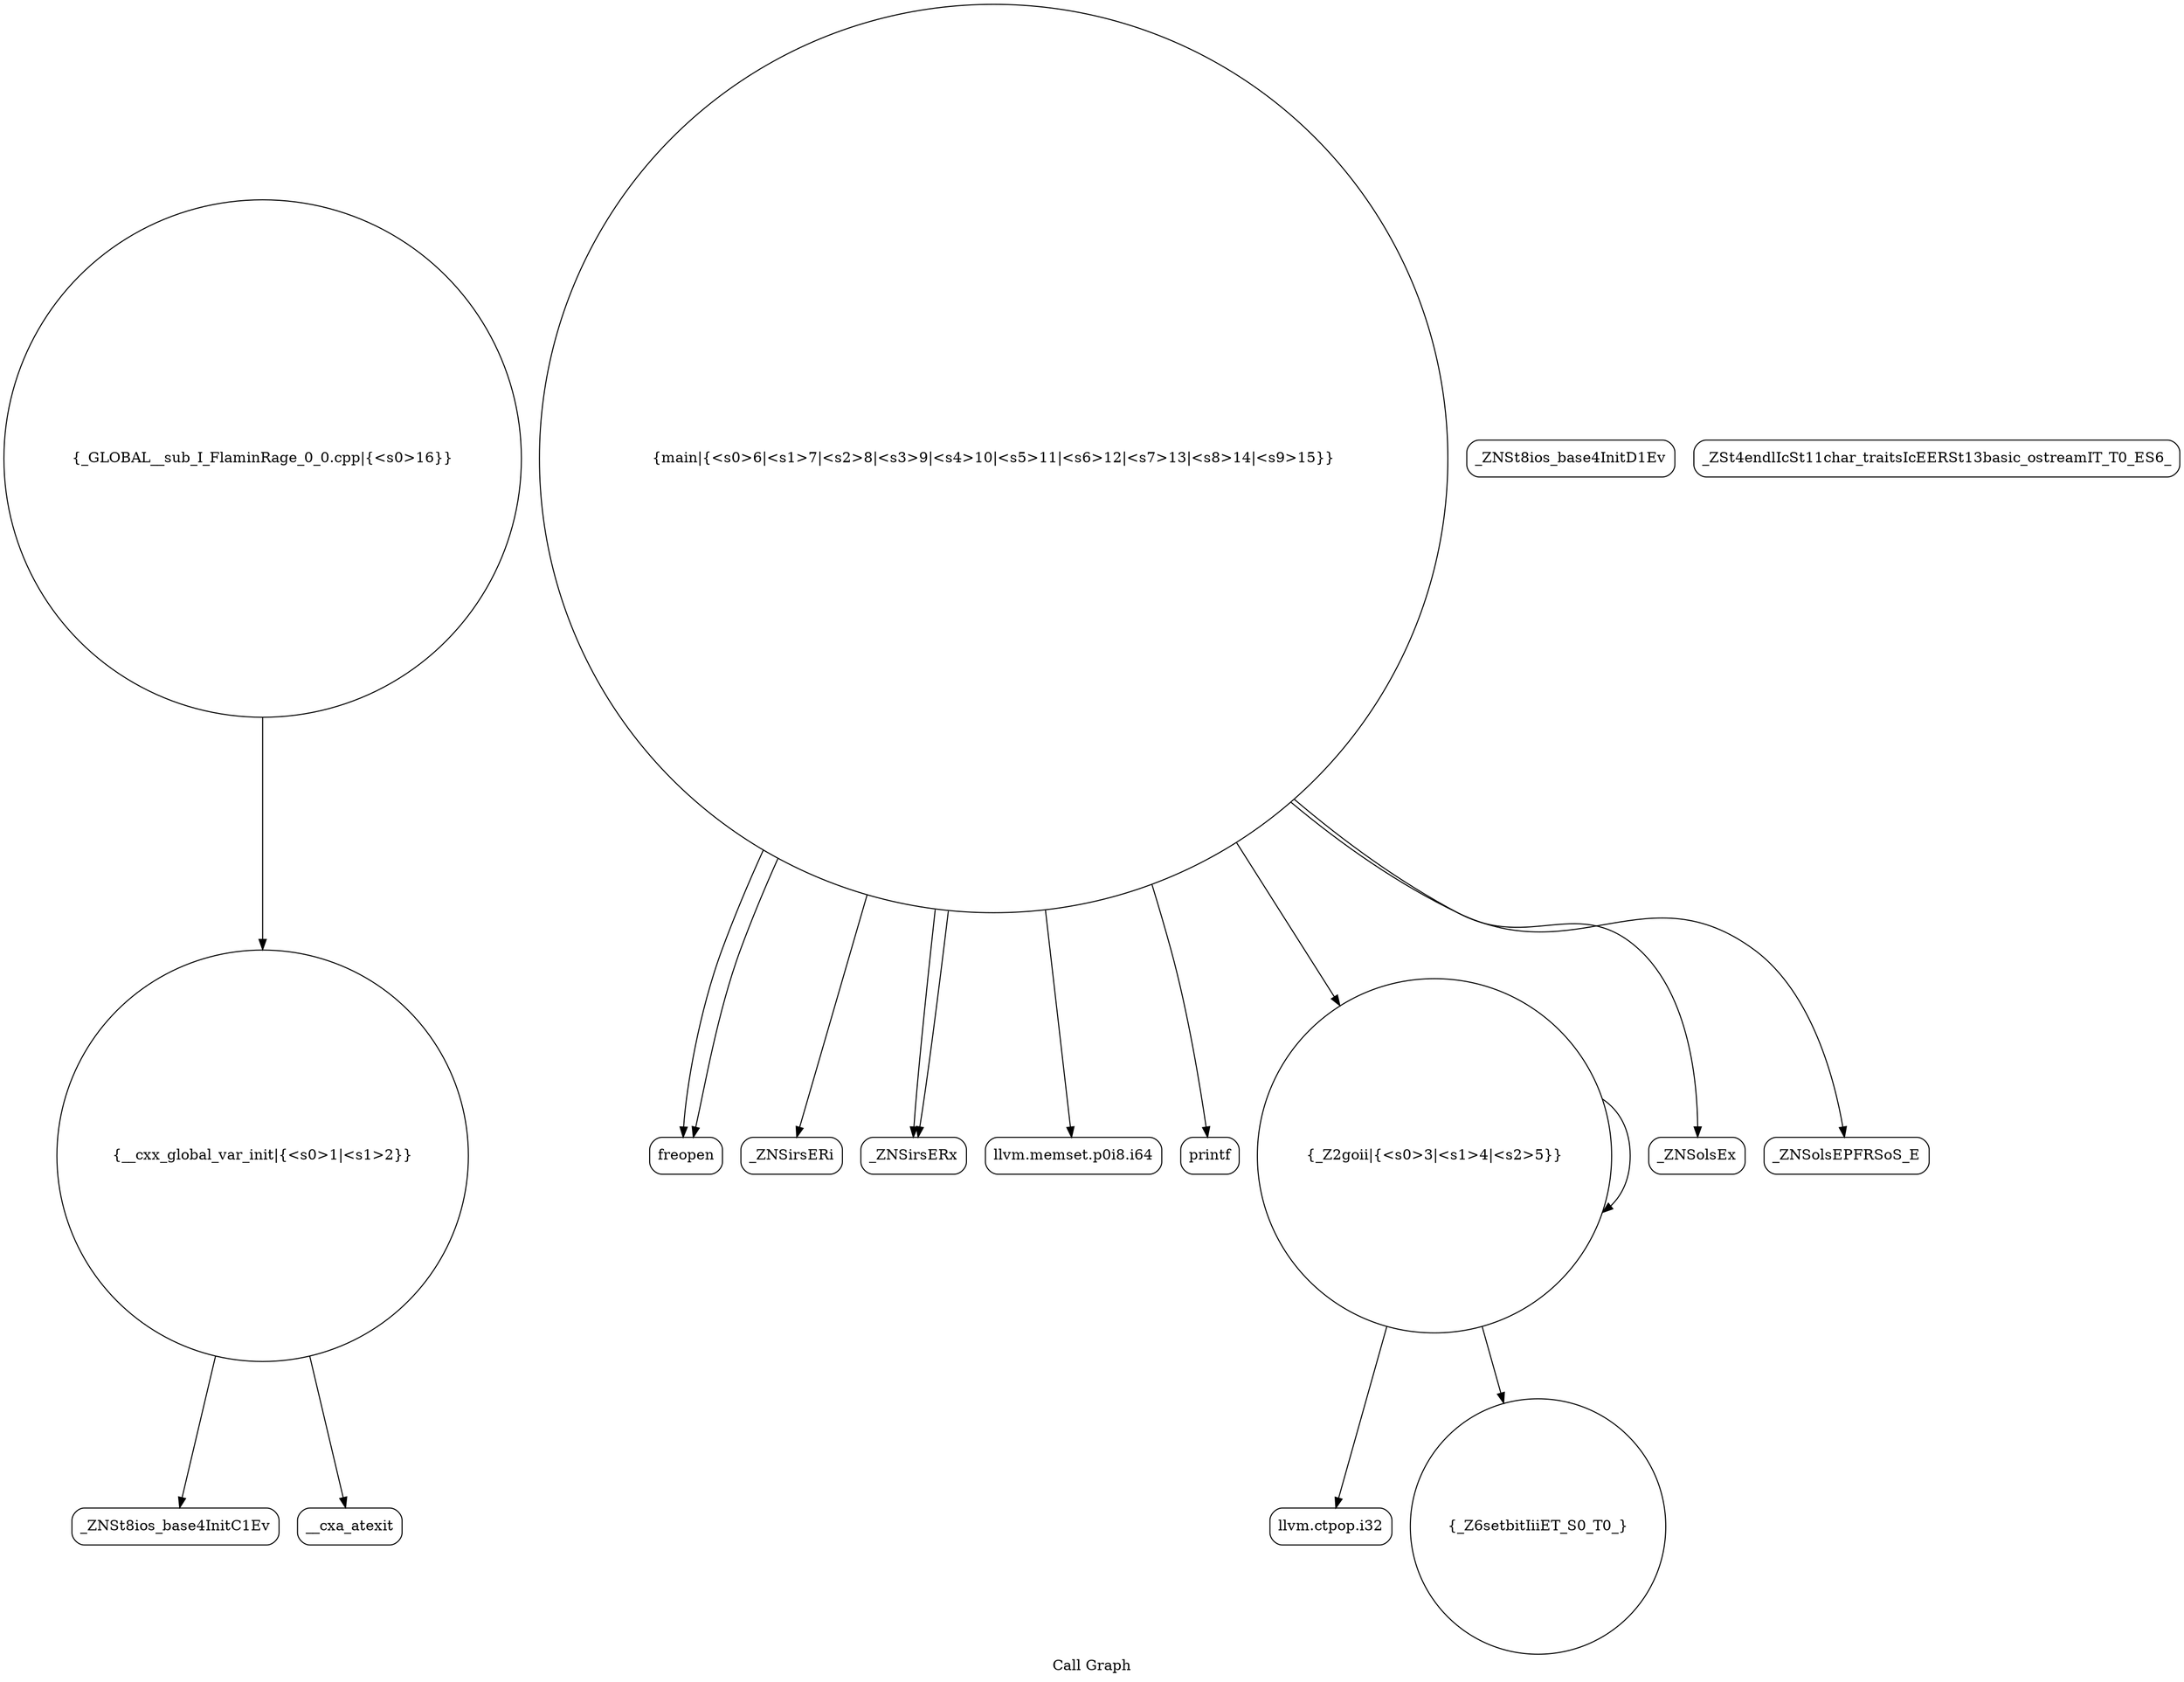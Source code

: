 digraph "Call Graph" {
	label="Call Graph";

	Node0x5596408a42f0 [shape=record,shape=circle,label="{__cxx_global_var_init|{<s0>1|<s1>2}}"];
	Node0x5596408a42f0:s0 -> Node0x5596408a4780[color=black];
	Node0x5596408a42f0:s1 -> Node0x5596408a4880[color=black];
	Node0x5596408a4a80 [shape=record,shape=circle,label="{main|{<s0>6|<s1>7|<s2>8|<s3>9|<s4>10|<s5>11|<s6>12|<s7>13|<s8>14|<s9>15}}"];
	Node0x5596408a4a80:s0 -> Node0x5596408a4b00[color=black];
	Node0x5596408a4a80:s1 -> Node0x5596408a4b00[color=black];
	Node0x5596408a4a80:s2 -> Node0x5596408a4b80[color=black];
	Node0x5596408a4a80:s3 -> Node0x5596408a4c00[color=black];
	Node0x5596408a4a80:s4 -> Node0x5596408a4c00[color=black];
	Node0x5596408a4a80:s5 -> Node0x5596408a4c80[color=black];
	Node0x5596408a4a80:s6 -> Node0x5596408a4d00[color=black];
	Node0x5596408a4a80:s7 -> Node0x5596408a4900[color=black];
	Node0x5596408a4a80:s8 -> Node0x5596408a4d80[color=black];
	Node0x5596408a4a80:s9 -> Node0x5596408a4e00[color=black];
	Node0x5596408a4e00 [shape=record,shape=Mrecord,label="{_ZNSolsEPFRSoS_E}"];
	Node0x5596408a4800 [shape=record,shape=Mrecord,label="{_ZNSt8ios_base4InitD1Ev}"];
	Node0x5596408a4b80 [shape=record,shape=Mrecord,label="{_ZNSirsERi}"];
	Node0x5596408a4f00 [shape=record,shape=circle,label="{_GLOBAL__sub_I_FlaminRage_0_0.cpp|{<s0>16}}"];
	Node0x5596408a4f00:s0 -> Node0x5596408a42f0[color=black];
	Node0x5596408a4900 [shape=record,shape=circle,label="{_Z2goii|{<s0>3|<s1>4|<s2>5}}"];
	Node0x5596408a4900:s0 -> Node0x5596408a4980[color=black];
	Node0x5596408a4900:s1 -> Node0x5596408a4a00[color=black];
	Node0x5596408a4900:s2 -> Node0x5596408a4900[color=black];
	Node0x5596408a4c80 [shape=record,shape=Mrecord,label="{llvm.memset.p0i8.i64}"];
	Node0x5596408a4a00 [shape=record,shape=circle,label="{_Z6setbitIiiET_S0_T0_}"];
	Node0x5596408a4d80 [shape=record,shape=Mrecord,label="{_ZNSolsEx}"];
	Node0x5596408a4780 [shape=record,shape=Mrecord,label="{_ZNSt8ios_base4InitC1Ev}"];
	Node0x5596408a4b00 [shape=record,shape=Mrecord,label="{freopen}"];
	Node0x5596408a4e80 [shape=record,shape=Mrecord,label="{_ZSt4endlIcSt11char_traitsIcEERSt13basic_ostreamIT_T0_ES6_}"];
	Node0x5596408a4880 [shape=record,shape=Mrecord,label="{__cxa_atexit}"];
	Node0x5596408a4c00 [shape=record,shape=Mrecord,label="{_ZNSirsERx}"];
	Node0x5596408a4980 [shape=record,shape=Mrecord,label="{llvm.ctpop.i32}"];
	Node0x5596408a4d00 [shape=record,shape=Mrecord,label="{printf}"];
}

